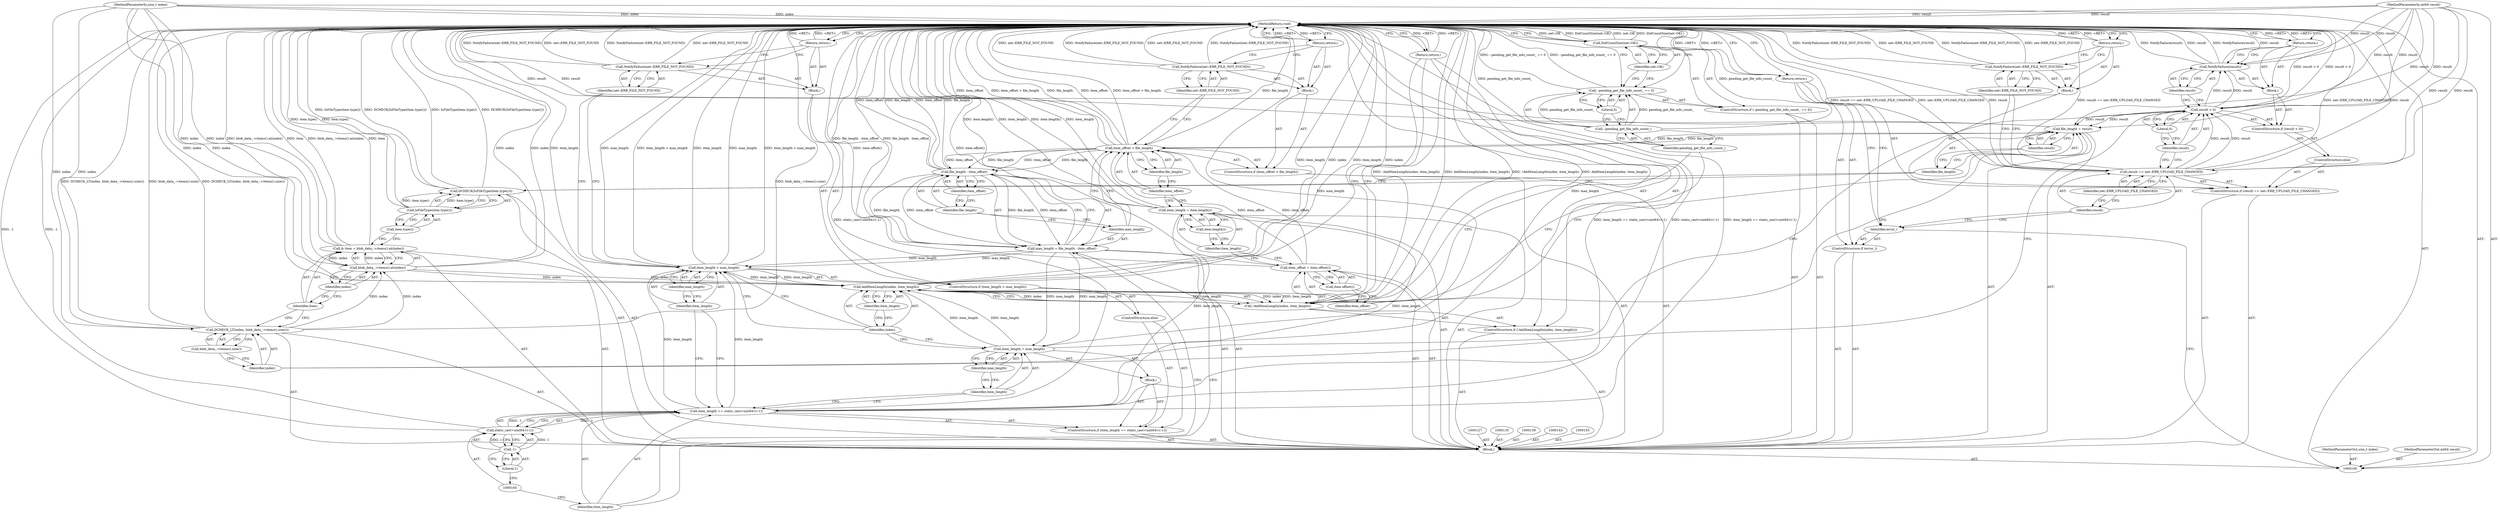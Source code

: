 digraph "0_Chrome_58936737b65052775b67b1409b87edbbbc09f72b_1" {
"1000194" [label="(MethodReturn,void)"];
"1000101" [label="(MethodParameterIn,size_t index)"];
"1000287" [label="(MethodParameterOut,size_t index)"];
"1000102" [label="(MethodParameterIn,int64 result)"];
"1000288" [label="(MethodParameterOut,int64 result)"];
"1000103" [label="(Block,)"];
"1000123" [label="(Return,return;)"];
"1000125" [label="(Identifier,index)"];
"1000126" [label="(Call,blob_data_->items().size())"];
"1000124" [label="(Call,DCHECK_LT(index, blob_data_->items().size()))"];
"1000128" [label="(Call,& item = blob_data_->items().at(index))"];
"1000129" [label="(Identifier,item)"];
"1000130" [label="(Call,blob_data_->items().at(index))"];
"1000131" [label="(Identifier,index)"];
"1000133" [label="(Call,IsFileType(item.type()))"];
"1000134" [label="(Call,item.type())"];
"1000132" [label="(Call,DCHECK(IsFileType(item.type())))"];
"1000138" [label="(Identifier,result)"];
"1000136" [label="(Call,file_length = result)"];
"1000137" [label="(Identifier,file_length)"];
"1000142" [label="(Call,item.offset())"];
"1000140" [label="(Call,item_offset = item.offset())"];
"1000141" [label="(Identifier,item_offset)"];
"1000146" [label="(Call,item.length())"];
"1000144" [label="(Call,item_length = item.length())"];
"1000145" [label="(Identifier,item_length)"];
"1000104" [label="(ControlStructure,if (error_))"];
"1000105" [label="(Identifier,error_)"];
"1000147" [label="(ControlStructure,if (item_offset > file_length))"];
"1000150" [label="(Identifier,file_length)"];
"1000151" [label="(Block,)"];
"1000148" [label="(Call,item_offset > file_length)"];
"1000149" [label="(Identifier,item_offset)"];
"1000153" [label="(Identifier,net::ERR_FILE_NOT_FOUND)"];
"1000152" [label="(Call,NotifyFailure(net::ERR_FILE_NOT_FOUND))"];
"1000154" [label="(Return,return;)"];
"1000158" [label="(Call,file_length - item_offset)"];
"1000159" [label="(Identifier,file_length)"];
"1000160" [label="(Identifier,item_offset)"];
"1000156" [label="(Call,max_length = file_length - item_offset)"];
"1000157" [label="(Identifier,max_length)"];
"1000161" [label="(ControlStructure,if (item_length == static_cast<uint64>(-1)))"];
"1000164" [label="(Call,static_cast<uint64>(-1))"];
"1000166" [label="(Call,-1)"];
"1000167" [label="(Literal,1)"];
"1000168" [label="(Block,)"];
"1000162" [label="(Call,item_length == static_cast<uint64>(-1))"];
"1000163" [label="(Identifier,item_length)"];
"1000171" [label="(Identifier,max_length)"];
"1000169" [label="(Call,item_length = max_length)"];
"1000170" [label="(Identifier,item_length)"];
"1000106" [label="(Return,return;)"];
"1000174" [label="(Call,item_length > max_length)"];
"1000175" [label="(Identifier,item_length)"];
"1000176" [label="(Identifier,max_length)"];
"1000177" [label="(Block,)"];
"1000172" [label="(ControlStructure,else)"];
"1000173" [label="(ControlStructure,if (item_length > max_length))"];
"1000179" [label="(Identifier,net::ERR_FILE_NOT_FOUND)"];
"1000178" [label="(Call,NotifyFailure(net::ERR_FILE_NOT_FOUND))"];
"1000180" [label="(Return,return;)"];
"1000181" [label="(ControlStructure,if (!AddItemLength(index, item_length)))"];
"1000184" [label="(Identifier,index)"];
"1000185" [label="(Identifier,item_length)"];
"1000182" [label="(Call,!AddItemLength(index, item_length))"];
"1000183" [label="(Call,AddItemLength(index, item_length))"];
"1000186" [label="(Return,return;)"];
"1000187" [label="(ControlStructure,if (--pending_get_file_info_count_ == 0))"];
"1000191" [label="(Literal,0)"];
"1000188" [label="(Call,--pending_get_file_info_count_ == 0)"];
"1000189" [label="(Call,--pending_get_file_info_count_)"];
"1000190" [label="(Identifier,pending_get_file_info_count_)"];
"1000193" [label="(Identifier,net::OK)"];
"1000192" [label="(Call,DidCountSize(net::OK))"];
"1000110" [label="(Identifier,net::ERR_UPLOAD_FILE_CHANGED)"];
"1000107" [label="(ControlStructure,if (result == net::ERR_UPLOAD_FILE_CHANGED))"];
"1000111" [label="(Block,)"];
"1000108" [label="(Call,result == net::ERR_UPLOAD_FILE_CHANGED)"];
"1000109" [label="(Identifier,result)"];
"1000113" [label="(Identifier,net::ERR_FILE_NOT_FOUND)"];
"1000112" [label="(Call,NotifyFailure(net::ERR_FILE_NOT_FOUND))"];
"1000114" [label="(Return,return;)"];
"1000117" [label="(Call,result < 0)"];
"1000118" [label="(Identifier,result)"];
"1000119" [label="(Literal,0)"];
"1000120" [label="(Block,)"];
"1000115" [label="(ControlStructure,else)"];
"1000116" [label="(ControlStructure,if (result < 0))"];
"1000122" [label="(Identifier,result)"];
"1000121" [label="(Call,NotifyFailure(result))"];
"1000194" -> "1000100"  [label="AST: "];
"1000194" -> "1000106"  [label="CFG: "];
"1000194" -> "1000114"  [label="CFG: "];
"1000194" -> "1000123"  [label="CFG: "];
"1000194" -> "1000154"  [label="CFG: "];
"1000194" -> "1000180"  [label="CFG: "];
"1000194" -> "1000186"  [label="CFG: "];
"1000194" -> "1000192"  [label="CFG: "];
"1000194" -> "1000188"  [label="CFG: "];
"1000140" -> "1000194"  [label="DDG: item.offset()"];
"1000108" -> "1000194"  [label="DDG: result == net::ERR_UPLOAD_FILE_CHANGED"];
"1000108" -> "1000194"  [label="DDG: net::ERR_UPLOAD_FILE_CHANGED"];
"1000108" -> "1000194"  [label="DDG: result"];
"1000183" -> "1000194"  [label="DDG: item_length"];
"1000183" -> "1000194"  [label="DDG: index"];
"1000178" -> "1000194"  [label="DDG: net::ERR_FILE_NOT_FOUND"];
"1000178" -> "1000194"  [label="DDG: NotifyFailure(net::ERR_FILE_NOT_FOUND)"];
"1000132" -> "1000194"  [label="DDG: DCHECK(IsFileType(item.type()))"];
"1000132" -> "1000194"  [label="DDG: IsFileType(item.type())"];
"1000121" -> "1000194"  [label="DDG: NotifyFailure(result)"];
"1000121" -> "1000194"  [label="DDG: result"];
"1000152" -> "1000194"  [label="DDG: net::ERR_FILE_NOT_FOUND"];
"1000152" -> "1000194"  [label="DDG: NotifyFailure(net::ERR_FILE_NOT_FOUND)"];
"1000148" -> "1000194"  [label="DDG: file_length"];
"1000148" -> "1000194"  [label="DDG: item_offset"];
"1000148" -> "1000194"  [label="DDG: item_offset > file_length"];
"1000182" -> "1000194"  [label="DDG: !AddItemLength(index, item_length)"];
"1000182" -> "1000194"  [label="DDG: AddItemLength(index, item_length)"];
"1000158" -> "1000194"  [label="DDG: file_length"];
"1000158" -> "1000194"  [label="DDG: item_offset"];
"1000117" -> "1000194"  [label="DDG: result < 0"];
"1000188" -> "1000194"  [label="DDG: --pending_get_file_info_count_ == 0"];
"1000128" -> "1000194"  [label="DDG: blob_data_->items().at(index)"];
"1000128" -> "1000194"  [label="DDG: item"];
"1000162" -> "1000194"  [label="DDG: static_cast<uint64>(-1)"];
"1000162" -> "1000194"  [label="DDG: item_length == static_cast<uint64>(-1)"];
"1000124" -> "1000194"  [label="DDG: blob_data_->items().size()"];
"1000124" -> "1000194"  [label="DDG: DCHECK_LT(index, blob_data_->items().size())"];
"1000189" -> "1000194"  [label="DDG: pending_get_file_info_count_"];
"1000164" -> "1000194"  [label="DDG: -1"];
"1000156" -> "1000194"  [label="DDG: file_length - item_offset"];
"1000133" -> "1000194"  [label="DDG: item.type()"];
"1000174" -> "1000194"  [label="DDG: max_length"];
"1000174" -> "1000194"  [label="DDG: item_length > max_length"];
"1000174" -> "1000194"  [label="DDG: item_length"];
"1000102" -> "1000194"  [label="DDG: result"];
"1000112" -> "1000194"  [label="DDG: NotifyFailure(net::ERR_FILE_NOT_FOUND)"];
"1000112" -> "1000194"  [label="DDG: net::ERR_FILE_NOT_FOUND"];
"1000192" -> "1000194"  [label="DDG: net::OK"];
"1000192" -> "1000194"  [label="DDG: DidCountSize(net::OK)"];
"1000101" -> "1000194"  [label="DDG: index"];
"1000144" -> "1000194"  [label="DDG: item_length"];
"1000144" -> "1000194"  [label="DDG: item.length()"];
"1000169" -> "1000194"  [label="DDG: max_length"];
"1000136" -> "1000194"  [label="DDG: result"];
"1000130" -> "1000194"  [label="DDG: index"];
"1000186" -> "1000194"  [label="DDG: <RET>"];
"1000106" -> "1000194"  [label="DDG: <RET>"];
"1000114" -> "1000194"  [label="DDG: <RET>"];
"1000180" -> "1000194"  [label="DDG: <RET>"];
"1000154" -> "1000194"  [label="DDG: <RET>"];
"1000123" -> "1000194"  [label="DDG: <RET>"];
"1000101" -> "1000100"  [label="AST: "];
"1000101" -> "1000194"  [label="DDG: index"];
"1000101" -> "1000124"  [label="DDG: index"];
"1000101" -> "1000130"  [label="DDG: index"];
"1000101" -> "1000183"  [label="DDG: index"];
"1000287" -> "1000100"  [label="AST: "];
"1000102" -> "1000100"  [label="AST: "];
"1000102" -> "1000194"  [label="DDG: result"];
"1000102" -> "1000108"  [label="DDG: result"];
"1000102" -> "1000117"  [label="DDG: result"];
"1000102" -> "1000121"  [label="DDG: result"];
"1000102" -> "1000136"  [label="DDG: result"];
"1000288" -> "1000100"  [label="AST: "];
"1000103" -> "1000100"  [label="AST: "];
"1000104" -> "1000103"  [label="AST: "];
"1000107" -> "1000103"  [label="AST: "];
"1000124" -> "1000103"  [label="AST: "];
"1000127" -> "1000103"  [label="AST: "];
"1000128" -> "1000103"  [label="AST: "];
"1000132" -> "1000103"  [label="AST: "];
"1000135" -> "1000103"  [label="AST: "];
"1000136" -> "1000103"  [label="AST: "];
"1000139" -> "1000103"  [label="AST: "];
"1000140" -> "1000103"  [label="AST: "];
"1000143" -> "1000103"  [label="AST: "];
"1000144" -> "1000103"  [label="AST: "];
"1000147" -> "1000103"  [label="AST: "];
"1000155" -> "1000103"  [label="AST: "];
"1000156" -> "1000103"  [label="AST: "];
"1000161" -> "1000103"  [label="AST: "];
"1000181" -> "1000103"  [label="AST: "];
"1000187" -> "1000103"  [label="AST: "];
"1000123" -> "1000120"  [label="AST: "];
"1000123" -> "1000121"  [label="CFG: "];
"1000194" -> "1000123"  [label="CFG: "];
"1000123" -> "1000194"  [label="DDG: <RET>"];
"1000125" -> "1000124"  [label="AST: "];
"1000125" -> "1000117"  [label="CFG: "];
"1000126" -> "1000125"  [label="CFG: "];
"1000126" -> "1000124"  [label="AST: "];
"1000126" -> "1000125"  [label="CFG: "];
"1000124" -> "1000126"  [label="CFG: "];
"1000124" -> "1000103"  [label="AST: "];
"1000124" -> "1000126"  [label="CFG: "];
"1000125" -> "1000124"  [label="AST: "];
"1000126" -> "1000124"  [label="AST: "];
"1000129" -> "1000124"  [label="CFG: "];
"1000124" -> "1000194"  [label="DDG: blob_data_->items().size()"];
"1000124" -> "1000194"  [label="DDG: DCHECK_LT(index, blob_data_->items().size())"];
"1000101" -> "1000124"  [label="DDG: index"];
"1000124" -> "1000130"  [label="DDG: index"];
"1000128" -> "1000103"  [label="AST: "];
"1000128" -> "1000130"  [label="CFG: "];
"1000129" -> "1000128"  [label="AST: "];
"1000130" -> "1000128"  [label="AST: "];
"1000134" -> "1000128"  [label="CFG: "];
"1000128" -> "1000194"  [label="DDG: blob_data_->items().at(index)"];
"1000128" -> "1000194"  [label="DDG: item"];
"1000130" -> "1000128"  [label="DDG: index"];
"1000129" -> "1000128"  [label="AST: "];
"1000129" -> "1000124"  [label="CFG: "];
"1000131" -> "1000129"  [label="CFG: "];
"1000130" -> "1000128"  [label="AST: "];
"1000130" -> "1000131"  [label="CFG: "];
"1000131" -> "1000130"  [label="AST: "];
"1000128" -> "1000130"  [label="CFG: "];
"1000130" -> "1000194"  [label="DDG: index"];
"1000130" -> "1000128"  [label="DDG: index"];
"1000124" -> "1000130"  [label="DDG: index"];
"1000101" -> "1000130"  [label="DDG: index"];
"1000130" -> "1000183"  [label="DDG: index"];
"1000131" -> "1000130"  [label="AST: "];
"1000131" -> "1000129"  [label="CFG: "];
"1000130" -> "1000131"  [label="CFG: "];
"1000133" -> "1000132"  [label="AST: "];
"1000133" -> "1000134"  [label="CFG: "];
"1000134" -> "1000133"  [label="AST: "];
"1000132" -> "1000133"  [label="CFG: "];
"1000133" -> "1000194"  [label="DDG: item.type()"];
"1000133" -> "1000132"  [label="DDG: item.type()"];
"1000134" -> "1000133"  [label="AST: "];
"1000134" -> "1000128"  [label="CFG: "];
"1000133" -> "1000134"  [label="CFG: "];
"1000132" -> "1000103"  [label="AST: "];
"1000132" -> "1000133"  [label="CFG: "];
"1000133" -> "1000132"  [label="AST: "];
"1000137" -> "1000132"  [label="CFG: "];
"1000132" -> "1000194"  [label="DDG: DCHECK(IsFileType(item.type()))"];
"1000132" -> "1000194"  [label="DDG: IsFileType(item.type())"];
"1000133" -> "1000132"  [label="DDG: item.type()"];
"1000138" -> "1000136"  [label="AST: "];
"1000138" -> "1000137"  [label="CFG: "];
"1000136" -> "1000138"  [label="CFG: "];
"1000136" -> "1000103"  [label="AST: "];
"1000136" -> "1000138"  [label="CFG: "];
"1000137" -> "1000136"  [label="AST: "];
"1000138" -> "1000136"  [label="AST: "];
"1000141" -> "1000136"  [label="CFG: "];
"1000136" -> "1000194"  [label="DDG: result"];
"1000117" -> "1000136"  [label="DDG: result"];
"1000102" -> "1000136"  [label="DDG: result"];
"1000136" -> "1000148"  [label="DDG: file_length"];
"1000137" -> "1000136"  [label="AST: "];
"1000137" -> "1000132"  [label="CFG: "];
"1000138" -> "1000137"  [label="CFG: "];
"1000142" -> "1000140"  [label="AST: "];
"1000142" -> "1000141"  [label="CFG: "];
"1000140" -> "1000142"  [label="CFG: "];
"1000140" -> "1000103"  [label="AST: "];
"1000140" -> "1000142"  [label="CFG: "];
"1000141" -> "1000140"  [label="AST: "];
"1000142" -> "1000140"  [label="AST: "];
"1000145" -> "1000140"  [label="CFG: "];
"1000140" -> "1000194"  [label="DDG: item.offset()"];
"1000140" -> "1000148"  [label="DDG: item_offset"];
"1000141" -> "1000140"  [label="AST: "];
"1000141" -> "1000136"  [label="CFG: "];
"1000142" -> "1000141"  [label="CFG: "];
"1000146" -> "1000144"  [label="AST: "];
"1000146" -> "1000145"  [label="CFG: "];
"1000144" -> "1000146"  [label="CFG: "];
"1000144" -> "1000103"  [label="AST: "];
"1000144" -> "1000146"  [label="CFG: "];
"1000145" -> "1000144"  [label="AST: "];
"1000146" -> "1000144"  [label="AST: "];
"1000149" -> "1000144"  [label="CFG: "];
"1000144" -> "1000194"  [label="DDG: item_length"];
"1000144" -> "1000194"  [label="DDG: item.length()"];
"1000144" -> "1000162"  [label="DDG: item_length"];
"1000145" -> "1000144"  [label="AST: "];
"1000145" -> "1000140"  [label="CFG: "];
"1000146" -> "1000145"  [label="CFG: "];
"1000104" -> "1000103"  [label="AST: "];
"1000105" -> "1000104"  [label="AST: "];
"1000106" -> "1000104"  [label="AST: "];
"1000105" -> "1000104"  [label="AST: "];
"1000105" -> "1000100"  [label="CFG: "];
"1000106" -> "1000105"  [label="CFG: "];
"1000109" -> "1000105"  [label="CFG: "];
"1000147" -> "1000103"  [label="AST: "];
"1000148" -> "1000147"  [label="AST: "];
"1000151" -> "1000147"  [label="AST: "];
"1000150" -> "1000148"  [label="AST: "];
"1000150" -> "1000149"  [label="CFG: "];
"1000148" -> "1000150"  [label="CFG: "];
"1000151" -> "1000147"  [label="AST: "];
"1000152" -> "1000151"  [label="AST: "];
"1000154" -> "1000151"  [label="AST: "];
"1000148" -> "1000147"  [label="AST: "];
"1000148" -> "1000150"  [label="CFG: "];
"1000149" -> "1000148"  [label="AST: "];
"1000150" -> "1000148"  [label="AST: "];
"1000153" -> "1000148"  [label="CFG: "];
"1000157" -> "1000148"  [label="CFG: "];
"1000148" -> "1000194"  [label="DDG: file_length"];
"1000148" -> "1000194"  [label="DDG: item_offset"];
"1000148" -> "1000194"  [label="DDG: item_offset > file_length"];
"1000140" -> "1000148"  [label="DDG: item_offset"];
"1000136" -> "1000148"  [label="DDG: file_length"];
"1000148" -> "1000158"  [label="DDG: file_length"];
"1000148" -> "1000158"  [label="DDG: item_offset"];
"1000149" -> "1000148"  [label="AST: "];
"1000149" -> "1000144"  [label="CFG: "];
"1000150" -> "1000149"  [label="CFG: "];
"1000153" -> "1000152"  [label="AST: "];
"1000153" -> "1000148"  [label="CFG: "];
"1000152" -> "1000153"  [label="CFG: "];
"1000152" -> "1000151"  [label="AST: "];
"1000152" -> "1000153"  [label="CFG: "];
"1000153" -> "1000152"  [label="AST: "];
"1000154" -> "1000152"  [label="CFG: "];
"1000152" -> "1000194"  [label="DDG: net::ERR_FILE_NOT_FOUND"];
"1000152" -> "1000194"  [label="DDG: NotifyFailure(net::ERR_FILE_NOT_FOUND)"];
"1000154" -> "1000151"  [label="AST: "];
"1000154" -> "1000152"  [label="CFG: "];
"1000194" -> "1000154"  [label="CFG: "];
"1000154" -> "1000194"  [label="DDG: <RET>"];
"1000158" -> "1000156"  [label="AST: "];
"1000158" -> "1000160"  [label="CFG: "];
"1000159" -> "1000158"  [label="AST: "];
"1000160" -> "1000158"  [label="AST: "];
"1000156" -> "1000158"  [label="CFG: "];
"1000158" -> "1000194"  [label="DDG: file_length"];
"1000158" -> "1000194"  [label="DDG: item_offset"];
"1000158" -> "1000156"  [label="DDG: file_length"];
"1000158" -> "1000156"  [label="DDG: item_offset"];
"1000148" -> "1000158"  [label="DDG: file_length"];
"1000148" -> "1000158"  [label="DDG: item_offset"];
"1000159" -> "1000158"  [label="AST: "];
"1000159" -> "1000157"  [label="CFG: "];
"1000160" -> "1000159"  [label="CFG: "];
"1000160" -> "1000158"  [label="AST: "];
"1000160" -> "1000159"  [label="CFG: "];
"1000158" -> "1000160"  [label="CFG: "];
"1000156" -> "1000103"  [label="AST: "];
"1000156" -> "1000158"  [label="CFG: "];
"1000157" -> "1000156"  [label="AST: "];
"1000158" -> "1000156"  [label="AST: "];
"1000163" -> "1000156"  [label="CFG: "];
"1000156" -> "1000194"  [label="DDG: file_length - item_offset"];
"1000158" -> "1000156"  [label="DDG: file_length"];
"1000158" -> "1000156"  [label="DDG: item_offset"];
"1000156" -> "1000169"  [label="DDG: max_length"];
"1000156" -> "1000174"  [label="DDG: max_length"];
"1000157" -> "1000156"  [label="AST: "];
"1000157" -> "1000148"  [label="CFG: "];
"1000159" -> "1000157"  [label="CFG: "];
"1000161" -> "1000103"  [label="AST: "];
"1000162" -> "1000161"  [label="AST: "];
"1000168" -> "1000161"  [label="AST: "];
"1000172" -> "1000161"  [label="AST: "];
"1000164" -> "1000162"  [label="AST: "];
"1000164" -> "1000166"  [label="CFG: "];
"1000165" -> "1000164"  [label="AST: "];
"1000166" -> "1000164"  [label="AST: "];
"1000162" -> "1000164"  [label="CFG: "];
"1000164" -> "1000194"  [label="DDG: -1"];
"1000164" -> "1000162"  [label="DDG: -1"];
"1000166" -> "1000164"  [label="DDG: 1"];
"1000166" -> "1000164"  [label="AST: "];
"1000166" -> "1000167"  [label="CFG: "];
"1000167" -> "1000166"  [label="AST: "];
"1000164" -> "1000166"  [label="CFG: "];
"1000166" -> "1000164"  [label="DDG: 1"];
"1000167" -> "1000166"  [label="AST: "];
"1000167" -> "1000165"  [label="CFG: "];
"1000166" -> "1000167"  [label="CFG: "];
"1000168" -> "1000161"  [label="AST: "];
"1000169" -> "1000168"  [label="AST: "];
"1000162" -> "1000161"  [label="AST: "];
"1000162" -> "1000164"  [label="CFG: "];
"1000163" -> "1000162"  [label="AST: "];
"1000164" -> "1000162"  [label="AST: "];
"1000170" -> "1000162"  [label="CFG: "];
"1000175" -> "1000162"  [label="CFG: "];
"1000162" -> "1000194"  [label="DDG: static_cast<uint64>(-1)"];
"1000162" -> "1000194"  [label="DDG: item_length == static_cast<uint64>(-1)"];
"1000144" -> "1000162"  [label="DDG: item_length"];
"1000164" -> "1000162"  [label="DDG: -1"];
"1000162" -> "1000174"  [label="DDG: item_length"];
"1000163" -> "1000162"  [label="AST: "];
"1000163" -> "1000156"  [label="CFG: "];
"1000165" -> "1000163"  [label="CFG: "];
"1000171" -> "1000169"  [label="AST: "];
"1000171" -> "1000170"  [label="CFG: "];
"1000169" -> "1000171"  [label="CFG: "];
"1000169" -> "1000168"  [label="AST: "];
"1000169" -> "1000171"  [label="CFG: "];
"1000170" -> "1000169"  [label="AST: "];
"1000171" -> "1000169"  [label="AST: "];
"1000184" -> "1000169"  [label="CFG: "];
"1000169" -> "1000194"  [label="DDG: max_length"];
"1000156" -> "1000169"  [label="DDG: max_length"];
"1000169" -> "1000183"  [label="DDG: item_length"];
"1000170" -> "1000169"  [label="AST: "];
"1000170" -> "1000162"  [label="CFG: "];
"1000171" -> "1000170"  [label="CFG: "];
"1000106" -> "1000104"  [label="AST: "];
"1000106" -> "1000105"  [label="CFG: "];
"1000194" -> "1000106"  [label="CFG: "];
"1000106" -> "1000194"  [label="DDG: <RET>"];
"1000174" -> "1000173"  [label="AST: "];
"1000174" -> "1000176"  [label="CFG: "];
"1000175" -> "1000174"  [label="AST: "];
"1000176" -> "1000174"  [label="AST: "];
"1000179" -> "1000174"  [label="CFG: "];
"1000184" -> "1000174"  [label="CFG: "];
"1000174" -> "1000194"  [label="DDG: max_length"];
"1000174" -> "1000194"  [label="DDG: item_length > max_length"];
"1000174" -> "1000194"  [label="DDG: item_length"];
"1000162" -> "1000174"  [label="DDG: item_length"];
"1000156" -> "1000174"  [label="DDG: max_length"];
"1000174" -> "1000183"  [label="DDG: item_length"];
"1000175" -> "1000174"  [label="AST: "];
"1000175" -> "1000162"  [label="CFG: "];
"1000176" -> "1000175"  [label="CFG: "];
"1000176" -> "1000174"  [label="AST: "];
"1000176" -> "1000175"  [label="CFG: "];
"1000174" -> "1000176"  [label="CFG: "];
"1000177" -> "1000173"  [label="AST: "];
"1000178" -> "1000177"  [label="AST: "];
"1000180" -> "1000177"  [label="AST: "];
"1000172" -> "1000161"  [label="AST: "];
"1000173" -> "1000172"  [label="AST: "];
"1000173" -> "1000172"  [label="AST: "];
"1000174" -> "1000173"  [label="AST: "];
"1000177" -> "1000173"  [label="AST: "];
"1000179" -> "1000178"  [label="AST: "];
"1000179" -> "1000174"  [label="CFG: "];
"1000178" -> "1000179"  [label="CFG: "];
"1000178" -> "1000177"  [label="AST: "];
"1000178" -> "1000179"  [label="CFG: "];
"1000179" -> "1000178"  [label="AST: "];
"1000180" -> "1000178"  [label="CFG: "];
"1000178" -> "1000194"  [label="DDG: net::ERR_FILE_NOT_FOUND"];
"1000178" -> "1000194"  [label="DDG: NotifyFailure(net::ERR_FILE_NOT_FOUND)"];
"1000180" -> "1000177"  [label="AST: "];
"1000180" -> "1000178"  [label="CFG: "];
"1000194" -> "1000180"  [label="CFG: "];
"1000180" -> "1000194"  [label="DDG: <RET>"];
"1000181" -> "1000103"  [label="AST: "];
"1000182" -> "1000181"  [label="AST: "];
"1000186" -> "1000181"  [label="AST: "];
"1000184" -> "1000183"  [label="AST: "];
"1000184" -> "1000169"  [label="CFG: "];
"1000184" -> "1000174"  [label="CFG: "];
"1000185" -> "1000184"  [label="CFG: "];
"1000185" -> "1000183"  [label="AST: "];
"1000185" -> "1000184"  [label="CFG: "];
"1000183" -> "1000185"  [label="CFG: "];
"1000182" -> "1000181"  [label="AST: "];
"1000182" -> "1000183"  [label="CFG: "];
"1000183" -> "1000182"  [label="AST: "];
"1000186" -> "1000182"  [label="CFG: "];
"1000190" -> "1000182"  [label="CFG: "];
"1000182" -> "1000194"  [label="DDG: !AddItemLength(index, item_length)"];
"1000182" -> "1000194"  [label="DDG: AddItemLength(index, item_length)"];
"1000183" -> "1000182"  [label="DDG: index"];
"1000183" -> "1000182"  [label="DDG: item_length"];
"1000183" -> "1000182"  [label="AST: "];
"1000183" -> "1000185"  [label="CFG: "];
"1000184" -> "1000183"  [label="AST: "];
"1000185" -> "1000183"  [label="AST: "];
"1000182" -> "1000183"  [label="CFG: "];
"1000183" -> "1000194"  [label="DDG: item_length"];
"1000183" -> "1000194"  [label="DDG: index"];
"1000183" -> "1000182"  [label="DDG: index"];
"1000183" -> "1000182"  [label="DDG: item_length"];
"1000130" -> "1000183"  [label="DDG: index"];
"1000101" -> "1000183"  [label="DDG: index"];
"1000169" -> "1000183"  [label="DDG: item_length"];
"1000174" -> "1000183"  [label="DDG: item_length"];
"1000186" -> "1000181"  [label="AST: "];
"1000186" -> "1000182"  [label="CFG: "];
"1000194" -> "1000186"  [label="CFG: "];
"1000186" -> "1000194"  [label="DDG: <RET>"];
"1000187" -> "1000103"  [label="AST: "];
"1000188" -> "1000187"  [label="AST: "];
"1000192" -> "1000187"  [label="AST: "];
"1000191" -> "1000188"  [label="AST: "];
"1000191" -> "1000189"  [label="CFG: "];
"1000188" -> "1000191"  [label="CFG: "];
"1000188" -> "1000187"  [label="AST: "];
"1000188" -> "1000191"  [label="CFG: "];
"1000189" -> "1000188"  [label="AST: "];
"1000191" -> "1000188"  [label="AST: "];
"1000193" -> "1000188"  [label="CFG: "];
"1000194" -> "1000188"  [label="CFG: "];
"1000188" -> "1000194"  [label="DDG: --pending_get_file_info_count_ == 0"];
"1000189" -> "1000188"  [label="DDG: pending_get_file_info_count_"];
"1000189" -> "1000188"  [label="AST: "];
"1000189" -> "1000190"  [label="CFG: "];
"1000190" -> "1000189"  [label="AST: "];
"1000191" -> "1000189"  [label="CFG: "];
"1000189" -> "1000194"  [label="DDG: pending_get_file_info_count_"];
"1000189" -> "1000188"  [label="DDG: pending_get_file_info_count_"];
"1000190" -> "1000189"  [label="AST: "];
"1000190" -> "1000182"  [label="CFG: "];
"1000189" -> "1000190"  [label="CFG: "];
"1000193" -> "1000192"  [label="AST: "];
"1000193" -> "1000188"  [label="CFG: "];
"1000192" -> "1000193"  [label="CFG: "];
"1000192" -> "1000187"  [label="AST: "];
"1000192" -> "1000193"  [label="CFG: "];
"1000193" -> "1000192"  [label="AST: "];
"1000194" -> "1000192"  [label="CFG: "];
"1000192" -> "1000194"  [label="DDG: net::OK"];
"1000192" -> "1000194"  [label="DDG: DidCountSize(net::OK)"];
"1000110" -> "1000108"  [label="AST: "];
"1000110" -> "1000109"  [label="CFG: "];
"1000108" -> "1000110"  [label="CFG: "];
"1000107" -> "1000103"  [label="AST: "];
"1000108" -> "1000107"  [label="AST: "];
"1000111" -> "1000107"  [label="AST: "];
"1000115" -> "1000107"  [label="AST: "];
"1000111" -> "1000107"  [label="AST: "];
"1000112" -> "1000111"  [label="AST: "];
"1000114" -> "1000111"  [label="AST: "];
"1000108" -> "1000107"  [label="AST: "];
"1000108" -> "1000110"  [label="CFG: "];
"1000109" -> "1000108"  [label="AST: "];
"1000110" -> "1000108"  [label="AST: "];
"1000113" -> "1000108"  [label="CFG: "];
"1000118" -> "1000108"  [label="CFG: "];
"1000108" -> "1000194"  [label="DDG: result == net::ERR_UPLOAD_FILE_CHANGED"];
"1000108" -> "1000194"  [label="DDG: net::ERR_UPLOAD_FILE_CHANGED"];
"1000108" -> "1000194"  [label="DDG: result"];
"1000102" -> "1000108"  [label="DDG: result"];
"1000108" -> "1000117"  [label="DDG: result"];
"1000109" -> "1000108"  [label="AST: "];
"1000109" -> "1000105"  [label="CFG: "];
"1000110" -> "1000109"  [label="CFG: "];
"1000113" -> "1000112"  [label="AST: "];
"1000113" -> "1000108"  [label="CFG: "];
"1000112" -> "1000113"  [label="CFG: "];
"1000112" -> "1000111"  [label="AST: "];
"1000112" -> "1000113"  [label="CFG: "];
"1000113" -> "1000112"  [label="AST: "];
"1000114" -> "1000112"  [label="CFG: "];
"1000112" -> "1000194"  [label="DDG: NotifyFailure(net::ERR_FILE_NOT_FOUND)"];
"1000112" -> "1000194"  [label="DDG: net::ERR_FILE_NOT_FOUND"];
"1000114" -> "1000111"  [label="AST: "];
"1000114" -> "1000112"  [label="CFG: "];
"1000194" -> "1000114"  [label="CFG: "];
"1000114" -> "1000194"  [label="DDG: <RET>"];
"1000117" -> "1000116"  [label="AST: "];
"1000117" -> "1000119"  [label="CFG: "];
"1000118" -> "1000117"  [label="AST: "];
"1000119" -> "1000117"  [label="AST: "];
"1000122" -> "1000117"  [label="CFG: "];
"1000125" -> "1000117"  [label="CFG: "];
"1000117" -> "1000194"  [label="DDG: result < 0"];
"1000108" -> "1000117"  [label="DDG: result"];
"1000102" -> "1000117"  [label="DDG: result"];
"1000117" -> "1000121"  [label="DDG: result"];
"1000117" -> "1000136"  [label="DDG: result"];
"1000118" -> "1000117"  [label="AST: "];
"1000118" -> "1000108"  [label="CFG: "];
"1000119" -> "1000118"  [label="CFG: "];
"1000119" -> "1000117"  [label="AST: "];
"1000119" -> "1000118"  [label="CFG: "];
"1000117" -> "1000119"  [label="CFG: "];
"1000120" -> "1000116"  [label="AST: "];
"1000121" -> "1000120"  [label="AST: "];
"1000123" -> "1000120"  [label="AST: "];
"1000115" -> "1000107"  [label="AST: "];
"1000116" -> "1000115"  [label="AST: "];
"1000116" -> "1000115"  [label="AST: "];
"1000117" -> "1000116"  [label="AST: "];
"1000120" -> "1000116"  [label="AST: "];
"1000122" -> "1000121"  [label="AST: "];
"1000122" -> "1000117"  [label="CFG: "];
"1000121" -> "1000122"  [label="CFG: "];
"1000121" -> "1000120"  [label="AST: "];
"1000121" -> "1000122"  [label="CFG: "];
"1000122" -> "1000121"  [label="AST: "];
"1000123" -> "1000121"  [label="CFG: "];
"1000121" -> "1000194"  [label="DDG: NotifyFailure(result)"];
"1000121" -> "1000194"  [label="DDG: result"];
"1000117" -> "1000121"  [label="DDG: result"];
"1000102" -> "1000121"  [label="DDG: result"];
}
